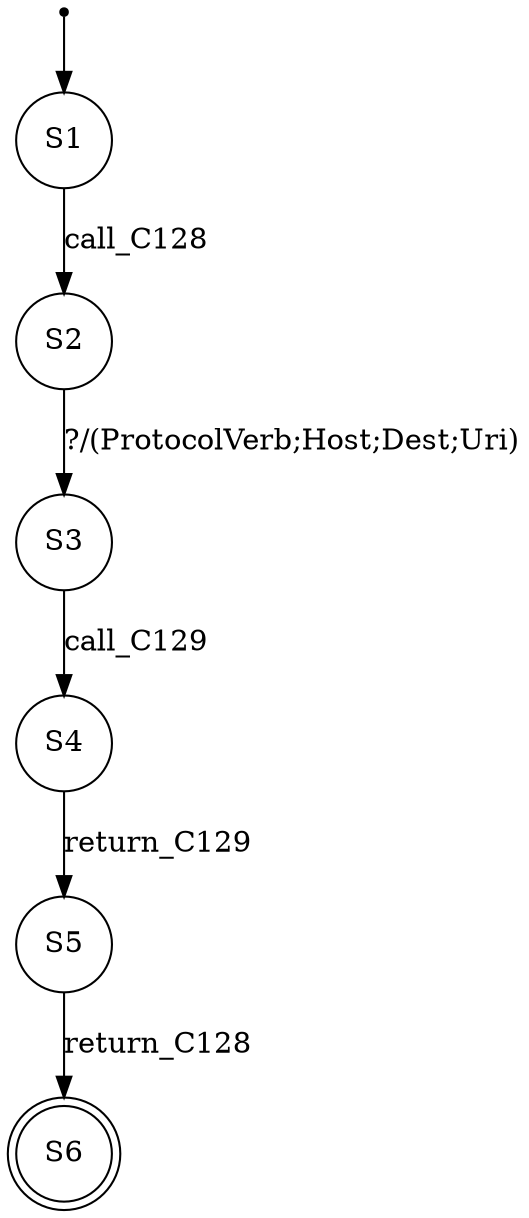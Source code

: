 digraph LTS {
S00[shape=point]
S1[label=S1,shape=circle];
S2[label=S2,shape=circle];
S3[label=S3,shape=circle];
S4[label=S4,shape=circle];
S5[label=S5,shape=circle];
S6[label=S6,shape=doublecircle];
S00 -> S1
S1 -> S2[label ="call_C128"];
S2 -> S3[label ="?/(ProtocolVerb;Host;Dest;Uri)"];
S3 -> S4[label ="call_C129"];
S4 -> S5[label ="return_C129"];
S5 -> S6[label ="return_C128"];
}
